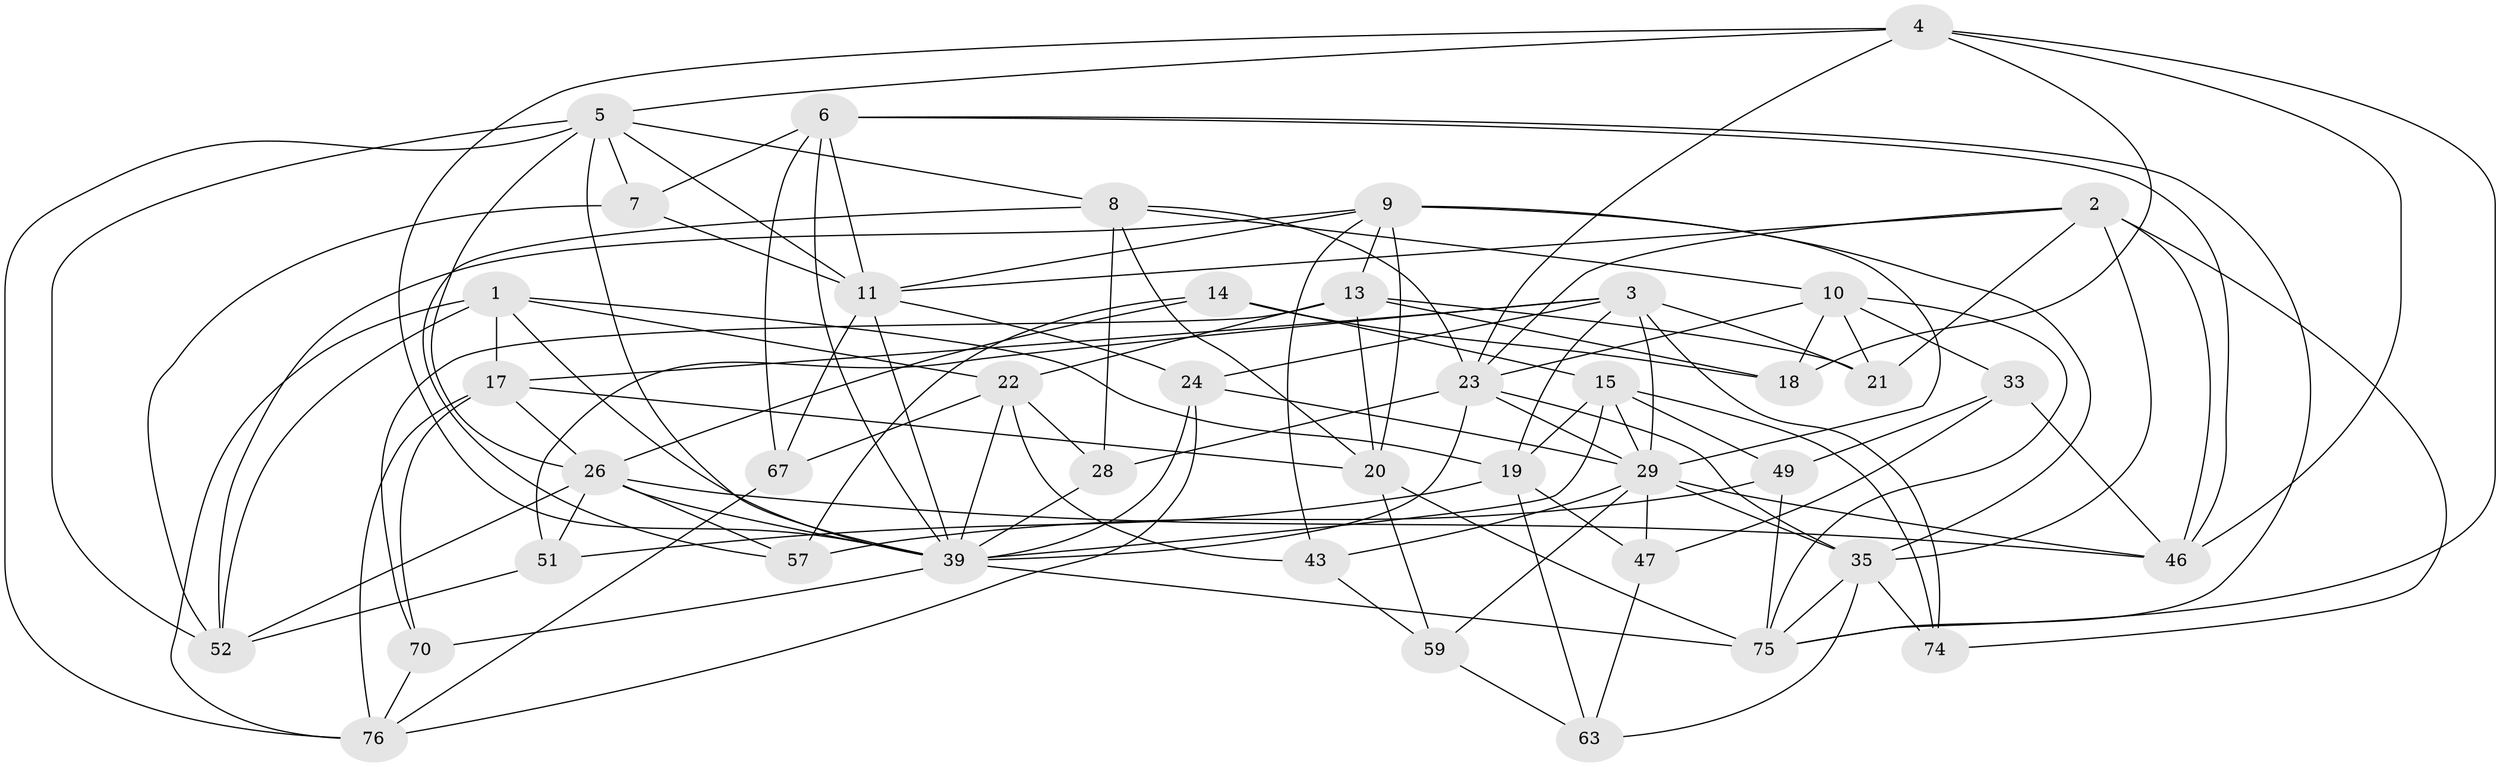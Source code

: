 // original degree distribution, {4: 1.0}
// Generated by graph-tools (version 1.1) at 2025/16/03/09/25 04:16:14]
// undirected, 42 vertices, 121 edges
graph export_dot {
graph [start="1"]
  node [color=gray90,style=filled];
  1 [super="+48"];
  2 [super="+53"];
  3 [super="+25"];
  4 [super="+82"];
  5 [super="+58+71"];
  6 [super="+34"];
  7;
  8 [super="+16"];
  9 [super="+12"];
  10 [super="+50"];
  11 [super="+31"];
  13 [super="+83"];
  14;
  15 [super="+36"];
  17 [super="+38+37"];
  18;
  19 [super="+40"];
  20 [super="+44"];
  21;
  22 [super="+80"];
  23 [super="+42"];
  24 [super="+27"];
  26 [super="+30+41"];
  28;
  29 [super="+32+68"];
  33;
  35 [super="+69+72"];
  39 [super="+45"];
  43;
  46 [super="+60"];
  47;
  49;
  51;
  52 [super="+64"];
  57;
  59;
  63;
  67;
  70;
  74;
  75 [super="+79"];
  76 [super="+78"];
  1 -- 17;
  1 -- 52;
  1 -- 39;
  1 -- 22;
  1 -- 76;
  1 -- 19;
  2 -- 46;
  2 -- 35;
  2 -- 11;
  2 -- 74;
  2 -- 21;
  2 -- 23;
  3 -- 74;
  3 -- 17 [weight=2];
  3 -- 29;
  3 -- 19;
  3 -- 21;
  3 -- 51;
  3 -- 24;
  4 -- 46;
  4 -- 18;
  4 -- 5;
  4 -- 75;
  4 -- 23;
  4 -- 39;
  5 -- 39;
  5 -- 26;
  5 -- 7;
  5 -- 8;
  5 -- 11;
  5 -- 52;
  5 -- 76;
  6 -- 46;
  6 -- 11;
  6 -- 67;
  6 -- 75;
  6 -- 7;
  6 -- 39;
  7 -- 11;
  7 -- 52;
  8 -- 57;
  8 -- 23;
  8 -- 10;
  8 -- 28;
  8 -- 20;
  9 -- 29;
  9 -- 43;
  9 -- 35 [weight=2];
  9 -- 52;
  9 -- 11;
  9 -- 13;
  9 -- 20;
  10 -- 18;
  10 -- 23;
  10 -- 33;
  10 -- 75;
  10 -- 21;
  11 -- 39;
  11 -- 67;
  11 -- 24;
  13 -- 18;
  13 -- 21;
  13 -- 70;
  13 -- 22;
  13 -- 20;
  14 -- 18;
  14 -- 57;
  14 -- 26;
  14 -- 15;
  15 -- 19;
  15 -- 74;
  15 -- 49;
  15 -- 29;
  15 -- 39;
  17 -- 76;
  17 -- 26;
  17 -- 20 [weight=2];
  17 -- 70;
  19 -- 51;
  19 -- 47;
  19 -- 63;
  20 -- 75 [weight=2];
  20 -- 59;
  22 -- 67;
  22 -- 28;
  22 -- 43;
  22 -- 39;
  23 -- 28;
  23 -- 29;
  23 -- 39;
  23 -- 35;
  24 -- 29;
  24 -- 76;
  24 -- 39 [weight=2];
  26 -- 57;
  26 -- 51;
  26 -- 52;
  26 -- 39;
  26 -- 46;
  28 -- 39;
  29 -- 43;
  29 -- 59;
  29 -- 47;
  29 -- 35;
  29 -- 46;
  33 -- 49;
  33 -- 47;
  33 -- 46;
  35 -- 74;
  35 -- 63;
  35 -- 75;
  39 -- 70;
  39 -- 75;
  43 -- 59;
  47 -- 63;
  49 -- 57;
  49 -- 75;
  51 -- 52;
  59 -- 63;
  67 -- 76;
  70 -- 76;
}
